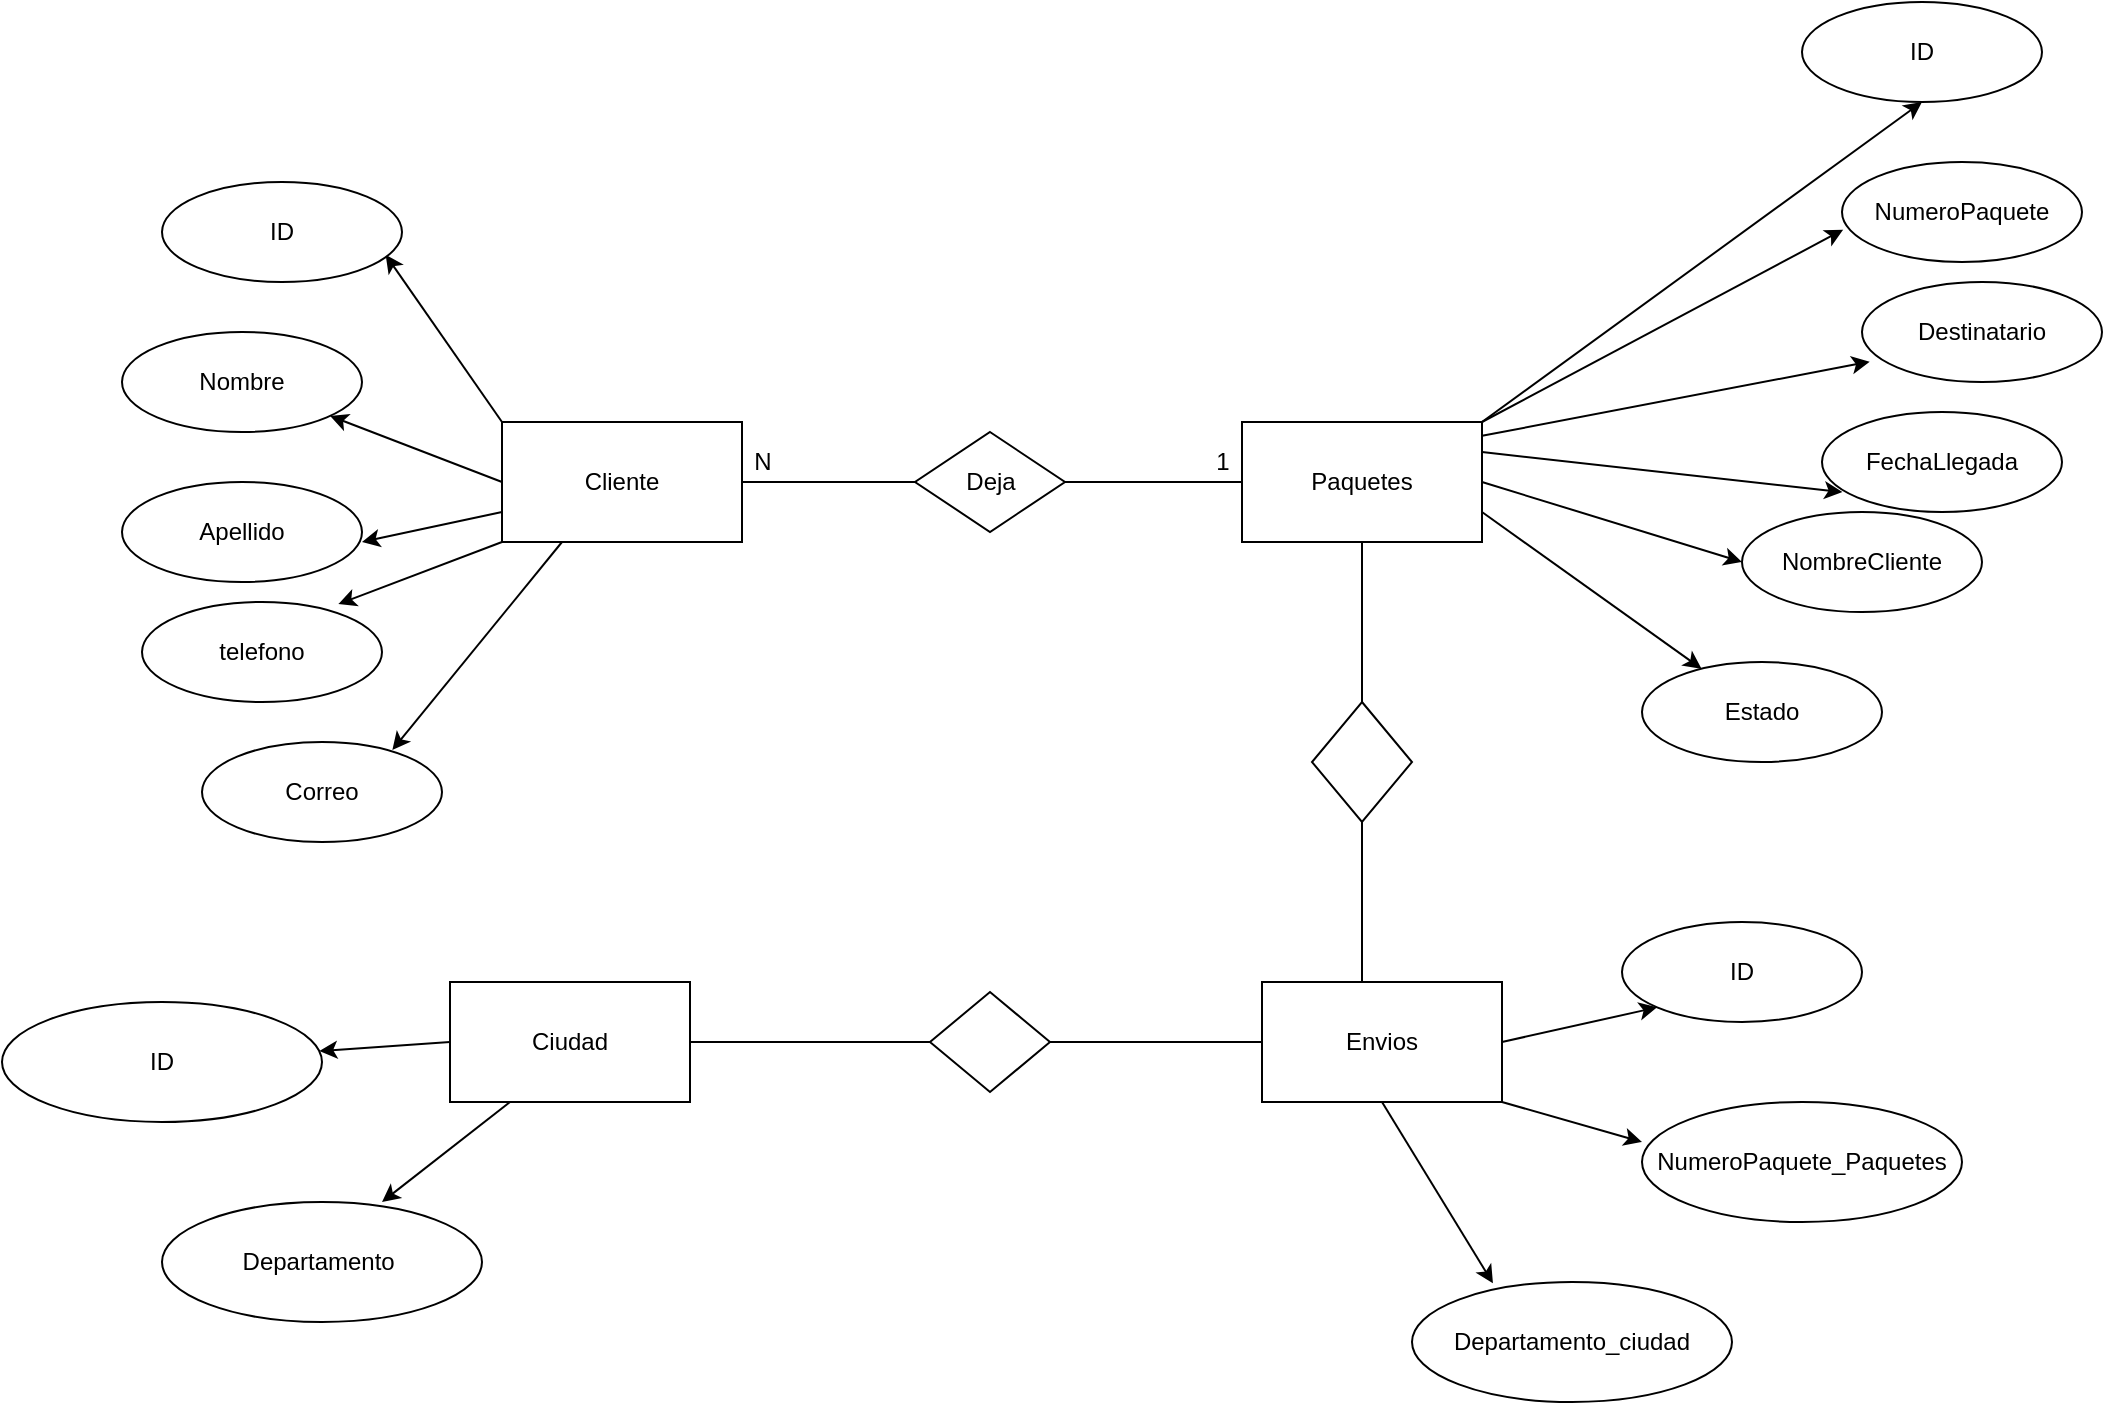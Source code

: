 <mxfile>
    <diagram id="f3slu_0t_sN41W2EaQ5w" name="Página-1">
        <mxGraphModel dx="1142" dy="617" grid="1" gridSize="10" guides="1" tooltips="1" connect="1" arrows="1" fold="1" page="1" pageScale="1" pageWidth="827" pageHeight="1169" math="0" shadow="0">
            <root>
                <mxCell id="0"/>
                <mxCell id="1" parent="0"/>
                <mxCell id="116" style="edgeStyle=none;html=1;exitX=0;exitY=0;exitDx=0;exitDy=0;entryX=0.932;entryY=0.729;entryDx=0;entryDy=0;entryPerimeter=0;" parent="1" source="121" target="130" edge="1">
                    <mxGeometry relative="1" as="geometry">
                        <mxPoint x="320" y="590" as="targetPoint"/>
                    </mxGeometry>
                </mxCell>
                <mxCell id="117" style="edgeStyle=none;html=1;exitX=0;exitY=0.5;exitDx=0;exitDy=0;" parent="1" source="121" target="133" edge="1">
                    <mxGeometry relative="1" as="geometry">
                        <mxPoint x="320" y="635" as="targetPoint"/>
                    </mxGeometry>
                </mxCell>
                <mxCell id="118" style="edgeStyle=none;html=1;exitX=0;exitY=0.75;exitDx=0;exitDy=0;" parent="1" source="121" edge="1">
                    <mxGeometry relative="1" as="geometry">
                        <mxPoint x="310" y="690" as="targetPoint"/>
                    </mxGeometry>
                </mxCell>
                <mxCell id="119" style="edgeStyle=none;html=1;exitX=0;exitY=1;exitDx=0;exitDy=0;entryX=0.818;entryY=0.021;entryDx=0;entryDy=0;entryPerimeter=0;" parent="1" source="121" target="141" edge="1">
                    <mxGeometry relative="1" as="geometry">
                        <mxPoint x="340.0" y="740" as="targetPoint"/>
                    </mxGeometry>
                </mxCell>
                <mxCell id="120" style="edgeStyle=none;html=1;exitX=0.25;exitY=1;exitDx=0;exitDy=0;entryX=0.793;entryY=0.081;entryDx=0;entryDy=0;entryPerimeter=0;" parent="1" source="121" target="142" edge="1">
                    <mxGeometry relative="1" as="geometry">
                        <mxPoint x="370.0" y="780" as="targetPoint"/>
                    </mxGeometry>
                </mxCell>
                <mxCell id="121" value="Cliente" style="rounded=0;whiteSpace=wrap;html=1;" parent="1" vertex="1">
                    <mxGeometry x="380" y="630" width="120" height="60" as="geometry"/>
                </mxCell>
                <mxCell id="122" value="" style="endArrow=none;html=1;exitX=1;exitY=0.5;exitDx=0;exitDy=0;entryX=0;entryY=0.5;entryDx=0;entryDy=0;startArrow=none;" parent="1" source="128" target="127" edge="1">
                    <mxGeometry width="50" height="50" relative="1" as="geometry">
                        <mxPoint x="750" y="720" as="sourcePoint"/>
                        <mxPoint x="710" y="660" as="targetPoint"/>
                    </mxGeometry>
                </mxCell>
                <mxCell id="123" style="edgeStyle=none;html=1;exitX=1;exitY=0;exitDx=0;exitDy=0;entryX=0.5;entryY=1;entryDx=0;entryDy=0;" parent="1" source="127" target="136" edge="1">
                    <mxGeometry relative="1" as="geometry">
                        <mxPoint x="760" y="550" as="targetPoint"/>
                    </mxGeometry>
                </mxCell>
                <mxCell id="124" style="edgeStyle=none;html=1;exitX=0.995;exitY=0.117;exitDx=0;exitDy=0;exitPerimeter=0;entryX=0.032;entryY=0.797;entryDx=0;entryDy=0;entryPerimeter=0;" parent="1" source="127" target="131" edge="1">
                    <mxGeometry relative="1" as="geometry">
                        <mxPoint x="860" y="550" as="targetPoint"/>
                    </mxGeometry>
                </mxCell>
                <mxCell id="125" style="edgeStyle=none;html=1;exitX=1;exitY=0.25;exitDx=0;exitDy=0;entryX=0.085;entryY=0.801;entryDx=0;entryDy=0;entryPerimeter=0;" parent="1" source="127" target="137" edge="1">
                    <mxGeometry relative="1" as="geometry">
                        <mxPoint x="930" y="620" as="targetPoint"/>
                    </mxGeometry>
                </mxCell>
                <mxCell id="126" style="edgeStyle=none;html=1;exitX=1;exitY=0.5;exitDx=0;exitDy=0;entryX=0;entryY=0.5;entryDx=0;entryDy=0;" parent="1" source="127" target="143" edge="1">
                    <mxGeometry relative="1" as="geometry">
                        <mxPoint x="930" y="670" as="targetPoint"/>
                    </mxGeometry>
                </mxCell>
                <mxCell id="153" style="edgeStyle=none;html=1;exitX=1;exitY=0.75;exitDx=0;exitDy=0;" parent="1" source="127" target="154" edge="1">
                    <mxGeometry relative="1" as="geometry">
                        <mxPoint x="960" y="710" as="targetPoint"/>
                    </mxGeometry>
                </mxCell>
                <mxCell id="162" style="edgeStyle=none;html=1;exitX=1;exitY=0;exitDx=0;exitDy=0;entryX=0.005;entryY=0.677;entryDx=0;entryDy=0;entryPerimeter=0;" parent="1" source="127" target="163" edge="1">
                    <mxGeometry relative="1" as="geometry">
                        <mxPoint x="890" y="530" as="targetPoint"/>
                    </mxGeometry>
                </mxCell>
                <mxCell id="127" value="Paquetes" style="rounded=0;whiteSpace=wrap;html=1;" parent="1" vertex="1">
                    <mxGeometry x="750" y="630" width="120" height="60" as="geometry"/>
                </mxCell>
                <mxCell id="128" value="Deja" style="rhombus;whiteSpace=wrap;html=1;" parent="1" vertex="1">
                    <mxGeometry x="586.5" y="635" width="75" height="50" as="geometry"/>
                </mxCell>
                <mxCell id="129" value="" style="endArrow=none;html=1;exitX=1;exitY=0.5;exitDx=0;exitDy=0;entryX=0;entryY=0.5;entryDx=0;entryDy=0;" parent="1" source="121" target="128" edge="1">
                    <mxGeometry width="50" height="50" relative="1" as="geometry">
                        <mxPoint x="500" y="660" as="sourcePoint"/>
                        <mxPoint x="750" y="660" as="targetPoint"/>
                    </mxGeometry>
                </mxCell>
                <mxCell id="130" value="ID" style="ellipse;whiteSpace=wrap;html=1;" parent="1" vertex="1">
                    <mxGeometry x="210" y="510" width="120" height="50" as="geometry"/>
                </mxCell>
                <mxCell id="131" value="Destinatario" style="ellipse;whiteSpace=wrap;html=1;" parent="1" vertex="1">
                    <mxGeometry x="1060" y="560" width="120" height="50" as="geometry"/>
                </mxCell>
                <mxCell id="132" value="N" style="text;html=1;align=center;verticalAlign=middle;resizable=0;points=[];autosize=1;strokeColor=none;fillColor=none;" parent="1" vertex="1">
                    <mxGeometry x="500" y="640" width="20" height="20" as="geometry"/>
                </mxCell>
                <mxCell id="133" value="Nombre" style="ellipse;whiteSpace=wrap;html=1;" parent="1" vertex="1">
                    <mxGeometry x="190" y="585" width="120" height="50" as="geometry"/>
                </mxCell>
                <mxCell id="134" value="Apellido" style="ellipse;whiteSpace=wrap;html=1;" parent="1" vertex="1">
                    <mxGeometry x="190" y="660" width="120" height="50" as="geometry"/>
                </mxCell>
                <mxCell id="135" value="1" style="text;html=1;align=center;verticalAlign=middle;resizable=0;points=[];autosize=1;strokeColor=none;fillColor=none;" parent="1" vertex="1">
                    <mxGeometry x="730" y="640" width="20" height="20" as="geometry"/>
                </mxCell>
                <mxCell id="136" value="ID" style="ellipse;whiteSpace=wrap;html=1;" parent="1" vertex="1">
                    <mxGeometry x="1030" y="420" width="120" height="50" as="geometry"/>
                </mxCell>
                <mxCell id="137" value="FechaLlegada" style="ellipse;whiteSpace=wrap;html=1;" parent="1" vertex="1">
                    <mxGeometry x="1040" y="625" width="120" height="50" as="geometry"/>
                </mxCell>
                <mxCell id="141" value="telefono" style="ellipse;whiteSpace=wrap;html=1;" parent="1" vertex="1">
                    <mxGeometry x="200" y="720" width="120" height="50" as="geometry"/>
                </mxCell>
                <mxCell id="142" value="Correo" style="ellipse;whiteSpace=wrap;html=1;" parent="1" vertex="1">
                    <mxGeometry x="230" y="790" width="120" height="50" as="geometry"/>
                </mxCell>
                <mxCell id="143" value="NombreCliente" style="ellipse;whiteSpace=wrap;html=1;" parent="1" vertex="1">
                    <mxGeometry x="1000" y="675" width="120" height="50" as="geometry"/>
                </mxCell>
                <mxCell id="154" value="Estado" style="ellipse;whiteSpace=wrap;html=1;" parent="1" vertex="1">
                    <mxGeometry x="950" y="750" width="120" height="50" as="geometry"/>
                </mxCell>
                <mxCell id="156" value="" style="endArrow=none;html=1;exitX=0.5;exitY=1;exitDx=0;exitDy=0;startArrow=none;" parent="1" source="157" edge="1">
                    <mxGeometry width="50" height="50" relative="1" as="geometry">
                        <mxPoint x="860" y="760" as="sourcePoint"/>
                        <mxPoint x="810" y="910" as="targetPoint"/>
                    </mxGeometry>
                </mxCell>
                <mxCell id="157" value="" style="rhombus;whiteSpace=wrap;html=1;" parent="1" vertex="1">
                    <mxGeometry x="785" y="770" width="50" height="60" as="geometry"/>
                </mxCell>
                <mxCell id="158" value="" style="endArrow=none;html=1;exitX=0.5;exitY=1;exitDx=0;exitDy=0;" parent="1" source="127" target="157" edge="1">
                    <mxGeometry width="50" height="50" relative="1" as="geometry">
                        <mxPoint x="810.0" y="690" as="sourcePoint"/>
                        <mxPoint x="810.0" y="910" as="targetPoint"/>
                    </mxGeometry>
                </mxCell>
                <mxCell id="160" style="edgeStyle=none;html=1;exitX=1;exitY=0.5;exitDx=0;exitDy=0;entryX=0;entryY=1;entryDx=0;entryDy=0;" parent="1" source="159" target="161" edge="1">
                    <mxGeometry relative="1" as="geometry">
                        <mxPoint x="940.0" y="930" as="targetPoint"/>
                    </mxGeometry>
                </mxCell>
                <mxCell id="164" style="edgeStyle=none;html=1;exitX=1;exitY=1;exitDx=0;exitDy=0;" parent="1" source="159" edge="1">
                    <mxGeometry relative="1" as="geometry">
                        <mxPoint x="950" y="990" as="targetPoint"/>
                    </mxGeometry>
                </mxCell>
                <mxCell id="166" style="edgeStyle=none;html=1;exitX=0.5;exitY=1;exitDx=0;exitDy=0;entryX=0.253;entryY=0.011;entryDx=0;entryDy=0;entryPerimeter=0;" parent="1" source="159" target="167" edge="1">
                    <mxGeometry relative="1" as="geometry">
                        <mxPoint x="870" y="1050" as="targetPoint"/>
                    </mxGeometry>
                </mxCell>
                <mxCell id="159" value="Envios" style="rounded=0;whiteSpace=wrap;html=1;" parent="1" vertex="1">
                    <mxGeometry x="760" y="910" width="120" height="60" as="geometry"/>
                </mxCell>
                <mxCell id="161" value="ID" style="ellipse;whiteSpace=wrap;html=1;" parent="1" vertex="1">
                    <mxGeometry x="940" y="880" width="120" height="50" as="geometry"/>
                </mxCell>
                <mxCell id="163" value="NumeroPaquete" style="ellipse;whiteSpace=wrap;html=1;" parent="1" vertex="1">
                    <mxGeometry x="1050" y="500" width="120" height="50" as="geometry"/>
                </mxCell>
                <mxCell id="165" value="NumeroPaquete_Paquetes" style="ellipse;whiteSpace=wrap;html=1;" parent="1" vertex="1">
                    <mxGeometry x="950" y="970" width="160" height="60" as="geometry"/>
                </mxCell>
                <mxCell id="167" value="Departamento_ciudad" style="ellipse;whiteSpace=wrap;html=1;" parent="1" vertex="1">
                    <mxGeometry x="835" y="1060" width="160" height="60" as="geometry"/>
                </mxCell>
                <mxCell id="169" value="" style="endArrow=none;html=1;exitX=0.5;exitY=1;exitDx=0;exitDy=0;startArrow=none;" parent="1" source="170" edge="1">
                    <mxGeometry width="50" height="50" relative="1" as="geometry">
                        <mxPoint x="630" y="790" as="sourcePoint"/>
                        <mxPoint x="470" y="940" as="targetPoint"/>
                    </mxGeometry>
                </mxCell>
                <mxCell id="170" value="" style="rhombus;whiteSpace=wrap;html=1;rotation=90;" parent="1" vertex="1">
                    <mxGeometry x="599" y="910" width="50" height="60" as="geometry"/>
                </mxCell>
                <mxCell id="171" value="" style="endArrow=none;html=1;exitX=0;exitY=0.5;exitDx=0;exitDy=0;" parent="1" source="159" target="170" edge="1">
                    <mxGeometry width="50" height="50" relative="1" as="geometry">
                        <mxPoint x="760" y="940" as="sourcePoint"/>
                        <mxPoint x="470" y="940" as="targetPoint"/>
                    </mxGeometry>
                </mxCell>
                <mxCell id="173" style="edgeStyle=none;html=1;exitX=0.25;exitY=1;exitDx=0;exitDy=0;" parent="1" source="172" edge="1">
                    <mxGeometry relative="1" as="geometry">
                        <mxPoint x="320" y="1020" as="targetPoint"/>
                    </mxGeometry>
                </mxCell>
                <mxCell id="175" style="edgeStyle=none;html=1;exitX=0;exitY=0.5;exitDx=0;exitDy=0;" parent="1" source="172" target="176" edge="1">
                    <mxGeometry relative="1" as="geometry">
                        <mxPoint x="280" y="950" as="targetPoint"/>
                    </mxGeometry>
                </mxCell>
                <mxCell id="172" value="Ciudad" style="rounded=0;whiteSpace=wrap;html=1;" parent="1" vertex="1">
                    <mxGeometry x="354" y="910" width="120" height="60" as="geometry"/>
                </mxCell>
                <mxCell id="174" value="Departamento&amp;nbsp;" style="ellipse;whiteSpace=wrap;html=1;" parent="1" vertex="1">
                    <mxGeometry x="210" y="1020" width="160" height="60" as="geometry"/>
                </mxCell>
                <mxCell id="176" value="ID" style="ellipse;whiteSpace=wrap;html=1;" parent="1" vertex="1">
                    <mxGeometry x="130" y="920" width="160" height="60" as="geometry"/>
                </mxCell>
            </root>
        </mxGraphModel>
    </diagram>
</mxfile>